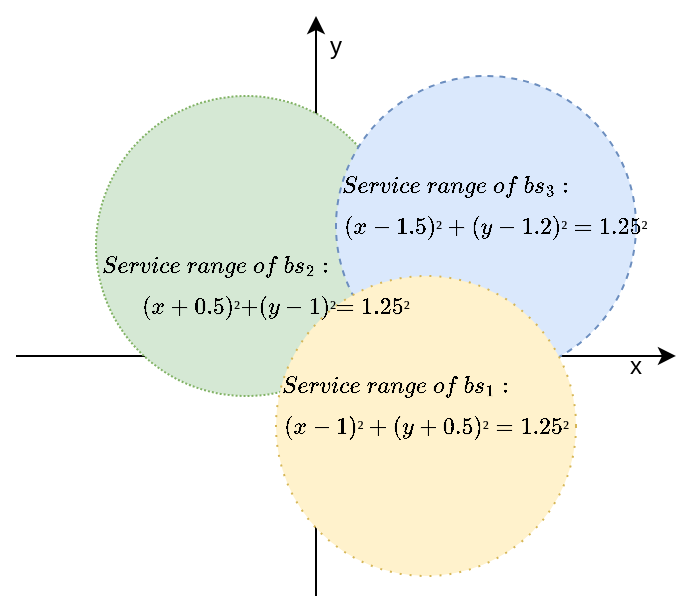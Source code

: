 <mxfile version="17.4.4" type="github">
  <diagram id="c9uLVnNMo0gJ4ky4f98U" name="Page-1">
    <mxGraphModel dx="813" dy="441" grid="1" gridSize="10" guides="1" tooltips="1" connect="1" arrows="1" fold="1" page="1" pageScale="1" pageWidth="827" pageHeight="1169" math="1" shadow="0">
      <root>
        <mxCell id="0" />
        <mxCell id="1" parent="0" />
        <mxCell id="M-YHHyKIcNLoA--MR-xb-7" value="" style="endArrow=classic;html=1;rounded=0;" edge="1" parent="1">
          <mxGeometry width="50" height="50" relative="1" as="geometry">
            <mxPoint x="390" y="600" as="sourcePoint" />
            <mxPoint x="390" y="310" as="targetPoint" />
          </mxGeometry>
        </mxCell>
        <mxCell id="M-YHHyKIcNLoA--MR-xb-6" value="" style="endArrow=classic;html=1;rounded=0;entryX=0.833;entryY=0.333;entryDx=0;entryDy=0;entryPerimeter=0;" edge="1" parent="1" target="M-YHHyKIcNLoA--MR-xb-8">
          <mxGeometry width="50" height="50" relative="1" as="geometry">
            <mxPoint x="240" y="480" as="sourcePoint" />
            <mxPoint x="610" y="480" as="targetPoint" />
          </mxGeometry>
        </mxCell>
        <mxCell id="M-YHHyKIcNLoA--MR-xb-3" value="" style="ellipse;whiteSpace=wrap;html=1;aspect=fixed;dashed=1;dashPattern=1 1;fillColor=#d5e8d4;strokeColor=#82b366;" vertex="1" parent="1">
          <mxGeometry x="280" y="350" width="150" height="150" as="geometry" />
        </mxCell>
        <mxCell id="M-YHHyKIcNLoA--MR-xb-4" value="" style="ellipse;whiteSpace=wrap;html=1;aspect=fixed;dashed=1;fillColor=#dae8fc;strokeColor=#6c8ebf;" vertex="1" parent="1">
          <mxGeometry x="400" y="340" width="150" height="150" as="geometry" />
        </mxCell>
        <mxCell id="M-YHHyKIcNLoA--MR-xb-5" value="" style="ellipse;whiteSpace=wrap;html=1;aspect=fixed;dashed=1;dashPattern=1 4;fillColor=#fff2cc;strokeColor=#d6b656;" vertex="1" parent="1">
          <mxGeometry x="370" y="440" width="150" height="150" as="geometry" />
        </mxCell>
        <mxCell id="M-YHHyKIcNLoA--MR-xb-8" value="x" style="text;html=1;strokeColor=none;fillColor=none;align=center;verticalAlign=middle;whiteSpace=wrap;rounded=0;dashed=1;dashPattern=1 4;" vertex="1" parent="1">
          <mxGeometry x="520" y="470" width="60" height="30" as="geometry" />
        </mxCell>
        <mxCell id="M-YHHyKIcNLoA--MR-xb-9" value="y" style="text;html=1;strokeColor=none;fillColor=none;align=center;verticalAlign=middle;whiteSpace=wrap;rounded=0;dashed=1;dashPattern=1 4;" vertex="1" parent="1">
          <mxGeometry x="370" y="310" width="60" height="30" as="geometry" />
        </mxCell>
        <mxCell id="M-YHHyKIcNLoA--MR-xb-10" value="&lt;font style=&quot;font-size: 10px&quot;&gt;$$(x - 1.5)² + (y - 1.2)² = 1.25²$$&lt;/font&gt;" style="text;html=1;strokeColor=none;fillColor=none;align=center;verticalAlign=middle;whiteSpace=wrap;rounded=0;dashed=1;dashPattern=1 4;" vertex="1" parent="1">
          <mxGeometry x="400" y="400" width="160" height="30" as="geometry" />
        </mxCell>
        <mxCell id="M-YHHyKIcNLoA--MR-xb-11" value="`(x + 0.5)² + (y - 1)² = 1.25²`" style="text;html=1;strokeColor=none;fillColor=none;align=center;verticalAlign=middle;whiteSpace=wrap;rounded=0;dashed=1;dashPattern=1 4;fontSize=10;" vertex="1" parent="1">
          <mxGeometry x="310" y="440" width="120" height="30" as="geometry" />
        </mxCell>
        <mxCell id="M-YHHyKIcNLoA--MR-xb-12" value="$$(x - 1)² + (y + 0.5)² = 1.25²$$" style="text;html=1;strokeColor=none;fillColor=none;align=center;verticalAlign=middle;whiteSpace=wrap;rounded=0;dashed=1;dashPattern=1 4;fontSize=10;" vertex="1" parent="1">
          <mxGeometry x="382" y="500" width="126" height="30" as="geometry" />
        </mxCell>
        <mxCell id="M-YHHyKIcNLoA--MR-xb-13" value="$$Service \ range \ of \ bs_2:$$" style="text;html=1;strokeColor=none;fillColor=none;align=center;verticalAlign=middle;whiteSpace=wrap;rounded=0;dashed=1;dashPattern=1 4;fontSize=10;" vertex="1" parent="1">
          <mxGeometry x="310" y="420" width="60" height="30" as="geometry" />
        </mxCell>
        <mxCell id="M-YHHyKIcNLoA--MR-xb-17" value="$$Service \ range \ of \ bs_3:$$" style="text;html=1;strokeColor=none;fillColor=none;align=center;verticalAlign=middle;whiteSpace=wrap;rounded=0;dashed=1;dashPattern=1 4;fontSize=10;" vertex="1" parent="1">
          <mxGeometry x="430" y="380" width="60" height="30" as="geometry" />
        </mxCell>
        <mxCell id="M-YHHyKIcNLoA--MR-xb-18" value="$$Service \ range \ of \ bs_1:$$" style="text;html=1;strokeColor=none;fillColor=none;align=center;verticalAlign=middle;whiteSpace=wrap;rounded=0;dashed=1;dashPattern=1 4;fontSize=10;" vertex="1" parent="1">
          <mxGeometry x="400" y="480" width="60" height="30" as="geometry" />
        </mxCell>
      </root>
    </mxGraphModel>
  </diagram>
</mxfile>
